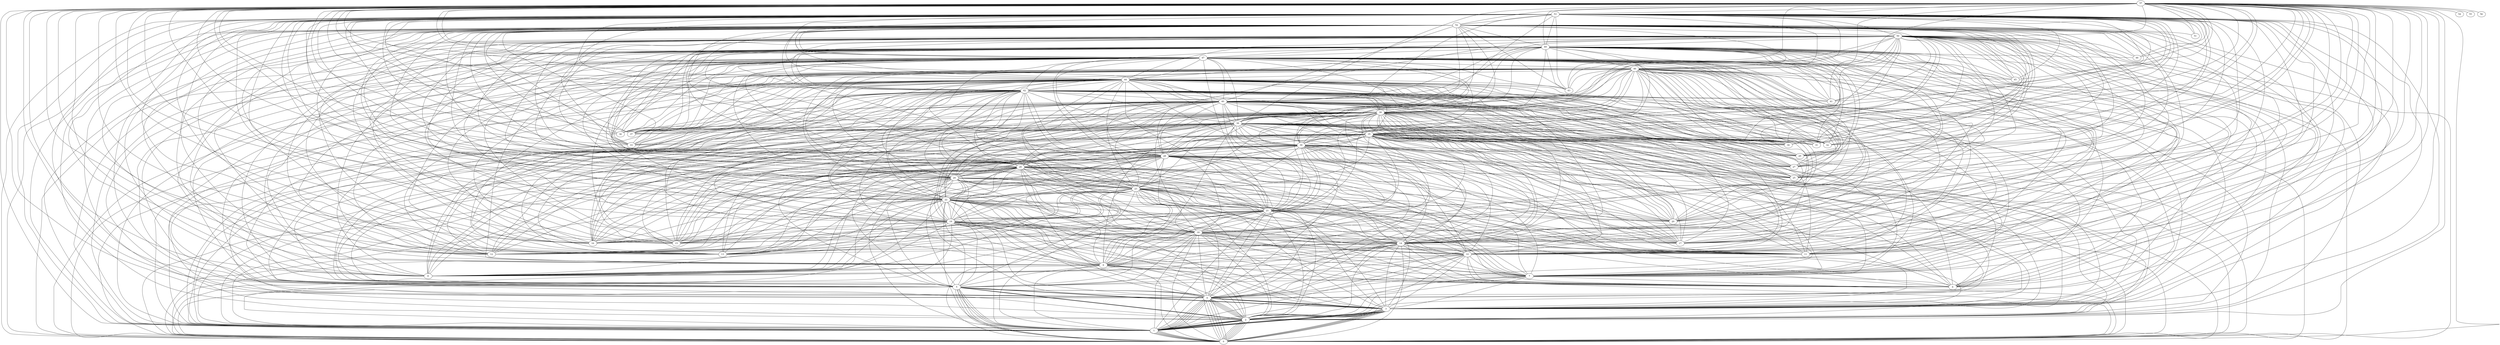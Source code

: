 graph G {
0;
1;
2;
3;
4;
5;
6;
7;
8;
9;
10;
11;
12;
13;
14;
15;
16;
17;
18;
19;
20;
21;
22;
23;
24;
25;
26;
27;
28;
29;
30;
31;
32;
33;
34;
35;
36;
37;
38;
39;
40;
41;
42;
43;
44;
45;
46;
47;
48;
49;
50;
51;
52;
53;
54;
55;
56;
57;
57--0 ;
57--1 ;
57--2 ;
57--3 ;
57--4 ;
57--5 ;
57--6 ;
57--7 ;
57--8 ;
57--9 ;
57--10 ;
57--11 ;
57--12 ;
57--13 ;
57--14 ;
57--15 ;
57--16 ;
57--17 ;
57--18 ;
57--19 ;
57--20 ;
57--21 ;
57--22 ;
57--23 ;
57--24 ;
57--25 ;
57--26 ;
57--27 ;
57--28 ;
57--29 ;
57--30 ;
57--31 ;
57--32 ;
57--33 ;
57--34 ;
57--35 ;
57--36 ;
57--37 ;
57--38 ;
57--39 ;
57--40 ;
57--41 ;
57--42 ;
57--43 ;
57--44 ;
57--45 ;
57--46 ;
57--47 ;
57--48 ;
57--49 ;
57--50 ;
57--51 ;
57--52 ;
57--53 ;
57--54 ;
57--55 ;
57--56 ;
53--0 ;
53--1 ;
53--2 ;
53--3 ;
53--4 ;
53--5 ;
53--6 ;
53--7 ;
53--8 ;
53--9 ;
53--10 ;
53--11 ;
53--12 ;
53--13 ;
53--14 ;
53--15 ;
53--16 ;
53--17 ;
53--18 ;
53--19 ;
53--20 ;
53--21 ;
53--22 ;
53--23 ;
53--24 ;
53--25 ;
53--26 ;
53--27 ;
53--28 ;
53--29 ;
53--30 ;
53--31 ;
53--32 ;
53--33 ;
53--34 ;
53--35 ;
53--36 ;
53--37 ;
53--38 ;
53--39 ;
53--40 ;
53--41 ;
53--42 ;
53--43 ;
53--44 ;
53--45 ;
53--46 ;
53--47 ;
53--48 ;
53--49 ;
53--50 ;
53--51 ;
53--52 ;
52--0 ;
52--1 ;
52--2 ;
52--3 ;
52--4 ;
52--5 ;
52--6 ;
52--7 ;
52--8 ;
52--9 ;
52--10 ;
52--11 ;
52--12 ;
52--13 ;
52--14 ;
52--15 ;
52--16 ;
52--17 ;
52--18 ;
52--19 ;
52--20 ;
52--21 ;
52--22 ;
52--23 ;
52--24 ;
52--25 ;
52--26 ;
52--27 ;
52--28 ;
52--29 ;
52--30 ;
52--31 ;
52--32 ;
52--33 ;
52--34 ;
52--35 ;
52--36 ;
52--37 ;
52--38 ;
52--39 ;
52--40 ;
52--41 ;
52--42 ;
52--43 ;
52--44 ;
52--45 ;
52--46 ;
52--47 ;
52--48 ;
52--49 ;
52--50 ;
52--51 ;
50--0 ;
50--1 ;
50--2 ;
50--3 ;
50--4 ;
50--5 ;
50--6 ;
50--7 ;
50--8 ;
50--9 ;
50--10 ;
50--11 ;
50--12 ;
50--13 ;
50--14 ;
50--15 ;
50--16 ;
50--17 ;
50--18 ;
50--19 ;
50--20 ;
50--21 ;
50--22 ;
50--23 ;
50--24 ;
50--25 ;
50--26 ;
50--27 ;
50--28 ;
50--29 ;
50--30 ;
50--31 ;
50--32 ;
50--33 ;
50--34 ;
50--35 ;
50--36 ;
50--37 ;
50--38 ;
50--39 ;
50--40 ;
50--41 ;
50--42 ;
50--43 ;
50--44 ;
50--45 ;
50--46 ;
50--47 ;
50--48 ;
50--49 ;
49--0 ;
49--1 ;
49--2 ;
49--3 ;
49--4 ;
49--5 ;
49--6 ;
49--7 ;
49--8 ;
49--9 ;
49--10 ;
49--11 ;
49--12 ;
49--13 ;
49--14 ;
49--15 ;
49--16 ;
49--17 ;
49--18 ;
49--19 ;
49--20 ;
49--21 ;
49--22 ;
49--23 ;
49--24 ;
49--25 ;
49--26 ;
49--27 ;
49--28 ;
49--29 ;
49--30 ;
49--31 ;
49--32 ;
49--33 ;
49--34 ;
49--35 ;
49--36 ;
49--37 ;
49--38 ;
49--39 ;
49--40 ;
49--41 ;
49--42 ;
49--43 ;
49--44 ;
49--45 ;
49--46 ;
49--47 ;
49--48 ;
47--0 ;
47--1 ;
47--2 ;
47--3 ;
47--4 ;
47--5 ;
47--6 ;
47--7 ;
47--8 ;
47--9 ;
47--10 ;
47--11 ;
47--12 ;
47--13 ;
47--14 ;
47--15 ;
47--16 ;
47--17 ;
47--18 ;
47--19 ;
47--20 ;
47--21 ;
47--22 ;
47--23 ;
47--24 ;
47--25 ;
47--26 ;
47--27 ;
47--28 ;
47--29 ;
47--30 ;
47--31 ;
47--32 ;
47--33 ;
47--34 ;
47--35 ;
47--36 ;
47--37 ;
47--38 ;
47--39 ;
47--40 ;
47--41 ;
47--42 ;
47--43 ;
47--44 ;
47--45 ;
47--46 ;
46--0 ;
46--1 ;
46--2 ;
46--3 ;
46--4 ;
46--5 ;
46--6 ;
46--7 ;
46--8 ;
46--9 ;
46--10 ;
46--11 ;
46--12 ;
46--13 ;
46--14 ;
46--15 ;
46--16 ;
46--17 ;
46--18 ;
46--19 ;
46--20 ;
46--21 ;
46--22 ;
46--23 ;
46--24 ;
46--25 ;
46--26 ;
46--27 ;
46--28 ;
46--29 ;
46--30 ;
46--31 ;
46--32 ;
46--33 ;
46--34 ;
46--35 ;
46--36 ;
46--37 ;
46--38 ;
46--39 ;
46--40 ;
46--41 ;
46--42 ;
46--43 ;
46--44 ;
46--45 ;
44--0 ;
44--1 ;
44--2 ;
44--3 ;
44--4 ;
44--5 ;
44--6 ;
44--7 ;
44--8 ;
44--9 ;
44--10 ;
44--11 ;
44--12 ;
44--13 ;
44--14 ;
44--15 ;
44--16 ;
44--17 ;
44--18 ;
44--19 ;
44--20 ;
44--21 ;
44--22 ;
44--23 ;
44--24 ;
44--25 ;
44--26 ;
44--27 ;
44--28 ;
44--29 ;
44--30 ;
44--31 ;
44--32 ;
44--33 ;
44--34 ;
44--35 ;
44--36 ;
44--37 ;
44--38 ;
44--39 ;
44--40 ;
44--41 ;
44--42 ;
44--43 ;
42--0 ;
42--1 ;
42--2 ;
42--3 ;
42--4 ;
42--5 ;
42--6 ;
42--7 ;
42--8 ;
42--9 ;
42--10 ;
42--11 ;
42--12 ;
42--13 ;
42--14 ;
42--15 ;
42--16 ;
42--17 ;
42--18 ;
42--19 ;
42--20 ;
42--21 ;
42--22 ;
42--23 ;
42--24 ;
42--25 ;
42--26 ;
42--27 ;
42--28 ;
42--29 ;
42--30 ;
42--31 ;
42--32 ;
42--33 ;
42--34 ;
42--35 ;
42--36 ;
42--37 ;
42--38 ;
42--39 ;
42--40 ;
42--41 ;
40--0 ;
40--1 ;
40--2 ;
40--3 ;
40--4 ;
40--5 ;
40--6 ;
40--7 ;
40--8 ;
40--9 ;
40--10 ;
40--11 ;
40--12 ;
40--13 ;
40--14 ;
40--15 ;
40--16 ;
40--17 ;
40--18 ;
40--19 ;
40--20 ;
40--21 ;
40--22 ;
40--23 ;
40--24 ;
40--25 ;
40--26 ;
40--27 ;
40--28 ;
40--29 ;
40--30 ;
40--31 ;
40--32 ;
40--33 ;
40--34 ;
40--35 ;
40--36 ;
40--37 ;
40--38 ;
40--39 ;
39--0 ;
39--1 ;
39--2 ;
39--3 ;
39--4 ;
39--5 ;
39--6 ;
39--7 ;
39--8 ;
39--9 ;
39--10 ;
39--11 ;
39--12 ;
39--13 ;
39--14 ;
39--15 ;
39--16 ;
39--17 ;
39--18 ;
39--19 ;
39--20 ;
39--21 ;
39--22 ;
39--23 ;
39--24 ;
39--25 ;
39--26 ;
39--27 ;
39--28 ;
39--29 ;
39--30 ;
39--31 ;
39--32 ;
39--33 ;
39--34 ;
39--35 ;
39--36 ;
39--37 ;
39--38 ;
38--0 ;
38--1 ;
38--2 ;
38--3 ;
38--4 ;
38--5 ;
38--6 ;
38--7 ;
38--8 ;
38--9 ;
38--10 ;
38--11 ;
38--12 ;
38--13 ;
38--14 ;
38--15 ;
38--16 ;
38--17 ;
38--18 ;
38--19 ;
38--20 ;
38--21 ;
38--22 ;
38--23 ;
38--24 ;
38--25 ;
38--26 ;
38--27 ;
38--28 ;
38--29 ;
38--30 ;
38--31 ;
38--32 ;
38--33 ;
38--34 ;
38--35 ;
38--36 ;
38--37 ;
35--0 ;
35--1 ;
35--2 ;
35--3 ;
35--4 ;
35--5 ;
35--6 ;
35--7 ;
35--8 ;
35--9 ;
35--10 ;
35--11 ;
35--12 ;
35--13 ;
35--14 ;
35--15 ;
35--16 ;
35--17 ;
35--18 ;
35--19 ;
35--20 ;
35--21 ;
35--22 ;
35--23 ;
35--24 ;
35--25 ;
35--26 ;
35--27 ;
35--28 ;
35--29 ;
35--30 ;
35--31 ;
35--32 ;
35--33 ;
35--34 ;
30--0 ;
30--1 ;
30--2 ;
30--3 ;
30--4 ;
30--5 ;
30--6 ;
30--7 ;
30--8 ;
30--9 ;
30--10 ;
30--11 ;
30--12 ;
30--13 ;
30--14 ;
30--15 ;
30--16 ;
30--17 ;
30--18 ;
30--19 ;
30--20 ;
30--21 ;
30--22 ;
30--23 ;
30--24 ;
30--25 ;
30--26 ;
30--27 ;
30--28 ;
30--29 ;
28--0 ;
28--1 ;
28--2 ;
28--3 ;
28--4 ;
28--5 ;
28--6 ;
28--7 ;
28--8 ;
28--9 ;
28--10 ;
28--11 ;
28--12 ;
28--13 ;
28--14 ;
28--15 ;
28--16 ;
28--17 ;
28--18 ;
28--19 ;
28--20 ;
28--21 ;
28--22 ;
28--23 ;
28--24 ;
28--25 ;
28--26 ;
28--27 ;
26--0 ;
26--1 ;
26--2 ;
26--3 ;
26--4 ;
26--5 ;
26--6 ;
26--7 ;
26--8 ;
26--9 ;
26--10 ;
26--11 ;
26--12 ;
26--13 ;
26--14 ;
26--15 ;
26--16 ;
26--17 ;
26--18 ;
26--19 ;
26--20 ;
26--21 ;
26--22 ;
26--23 ;
26--24 ;
26--25 ;
24--0 ;
24--1 ;
24--2 ;
24--3 ;
24--4 ;
24--5 ;
24--6 ;
24--7 ;
24--8 ;
24--9 ;
24--10 ;
24--11 ;
24--12 ;
24--13 ;
24--14 ;
24--15 ;
24--16 ;
24--17 ;
24--18 ;
24--19 ;
24--20 ;
24--21 ;
24--22 ;
24--23 ;
23--0 ;
23--1 ;
23--2 ;
23--3 ;
23--4 ;
23--5 ;
23--6 ;
23--7 ;
23--8 ;
23--9 ;
23--10 ;
23--11 ;
23--12 ;
23--13 ;
23--14 ;
23--15 ;
23--16 ;
23--17 ;
23--18 ;
23--19 ;
23--20 ;
23--21 ;
23--22 ;
22--0 ;
22--1 ;
22--2 ;
22--3 ;
22--4 ;
22--5 ;
22--6 ;
22--7 ;
22--8 ;
22--9 ;
22--10 ;
22--11 ;
22--12 ;
22--13 ;
22--14 ;
22--15 ;
22--16 ;
22--17 ;
22--18 ;
22--19 ;
22--20 ;
22--21 ;
21--0 ;
21--1 ;
21--2 ;
21--3 ;
21--4 ;
21--5 ;
21--6 ;
21--7 ;
21--8 ;
21--9 ;
21--10 ;
21--11 ;
21--12 ;
21--13 ;
21--14 ;
21--15 ;
21--16 ;
21--17 ;
21--18 ;
21--19 ;
21--20 ;
19--0 ;
19--1 ;
19--2 ;
19--3 ;
19--4 ;
19--5 ;
19--6 ;
19--7 ;
19--8 ;
19--9 ;
19--10 ;
19--11 ;
19--12 ;
19--13 ;
19--14 ;
19--15 ;
19--16 ;
19--17 ;
19--18 ;
18--0 ;
18--1 ;
18--2 ;
18--3 ;
18--4 ;
18--5 ;
18--6 ;
18--7 ;
18--8 ;
18--9 ;
18--10 ;
18--11 ;
18--12 ;
18--13 ;
18--14 ;
18--15 ;
18--16 ;
18--17 ;
14--0 ;
14--1 ;
14--2 ;
14--3 ;
14--4 ;
14--5 ;
14--6 ;
14--7 ;
14--8 ;
14--9 ;
14--10 ;
14--11 ;
14--12 ;
14--13 ;
10--0 ;
10--1 ;
10--2 ;
10--3 ;
10--4 ;
10--5 ;
10--6 ;
10--7 ;
10--8 ;
10--9 ;
9--0 ;
9--1 ;
9--2 ;
9--3 ;
9--4 ;
9--5 ;
9--6 ;
9--7 ;
9--8 ;
7--0 ;
7--1 ;
7--2 ;
7--3 ;
7--4 ;
7--5 ;
7--6 ;
5--0 ;
5--1 ;
5--2 ;
5--3 ;
5--4 ;
5--0 ;
5--1 ;
5--2 ;
5--3 ;
5--4 ;
5--0 ;
5--1 ;
5--2 ;
5--3 ;
5--4 ;
4--0 ;
4--1 ;
4--2 ;
4--3 ;
4--0 ;
4--1 ;
4--2 ;
4--3 ;
4--0 ;
4--1 ;
4--2 ;
4--3 ;
4--0 ;
4--1 ;
4--2 ;
4--3 ;
4--0 ;
4--1 ;
4--2 ;
4--3 ;
3--0 ;
3--1 ;
3--2 ;
3--0 ;
3--1 ;
3--2 ;
3--0 ;
3--1 ;
3--2 ;
3--0 ;
3--1 ;
3--2 ;
3--0 ;
3--1 ;
3--2 ;
2--0 ;
2--1 ;
2--0 ;
2--1 ;
2--0 ;
2--1 ;
2--0 ;
2--1 ;
2--0 ;
2--1 ;
2--0 ;
2--1 ;
1--0 ;
1--0 ;
1--0 ;
1--0 ;
1--0 ;
1--0 ;
}
